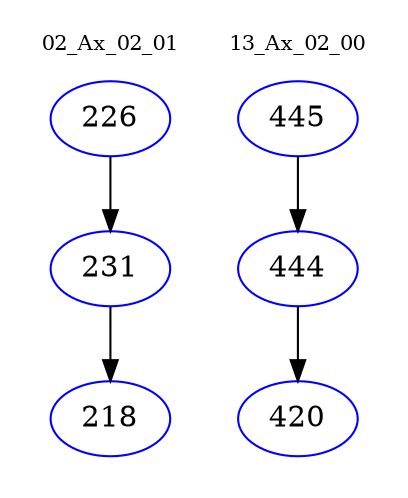 digraph{
subgraph cluster_0 {
color = white
label = "02_Ax_02_01";
fontsize=10;
T0_226 [label="226", color="blue"]
T0_226 -> T0_231 [color="black"]
T0_231 [label="231", color="blue"]
T0_231 -> T0_218 [color="black"]
T0_218 [label="218", color="blue"]
}
subgraph cluster_1 {
color = white
label = "13_Ax_02_00";
fontsize=10;
T1_445 [label="445", color="blue"]
T1_445 -> T1_444 [color="black"]
T1_444 [label="444", color="blue"]
T1_444 -> T1_420 [color="black"]
T1_420 [label="420", color="blue"]
}
}
